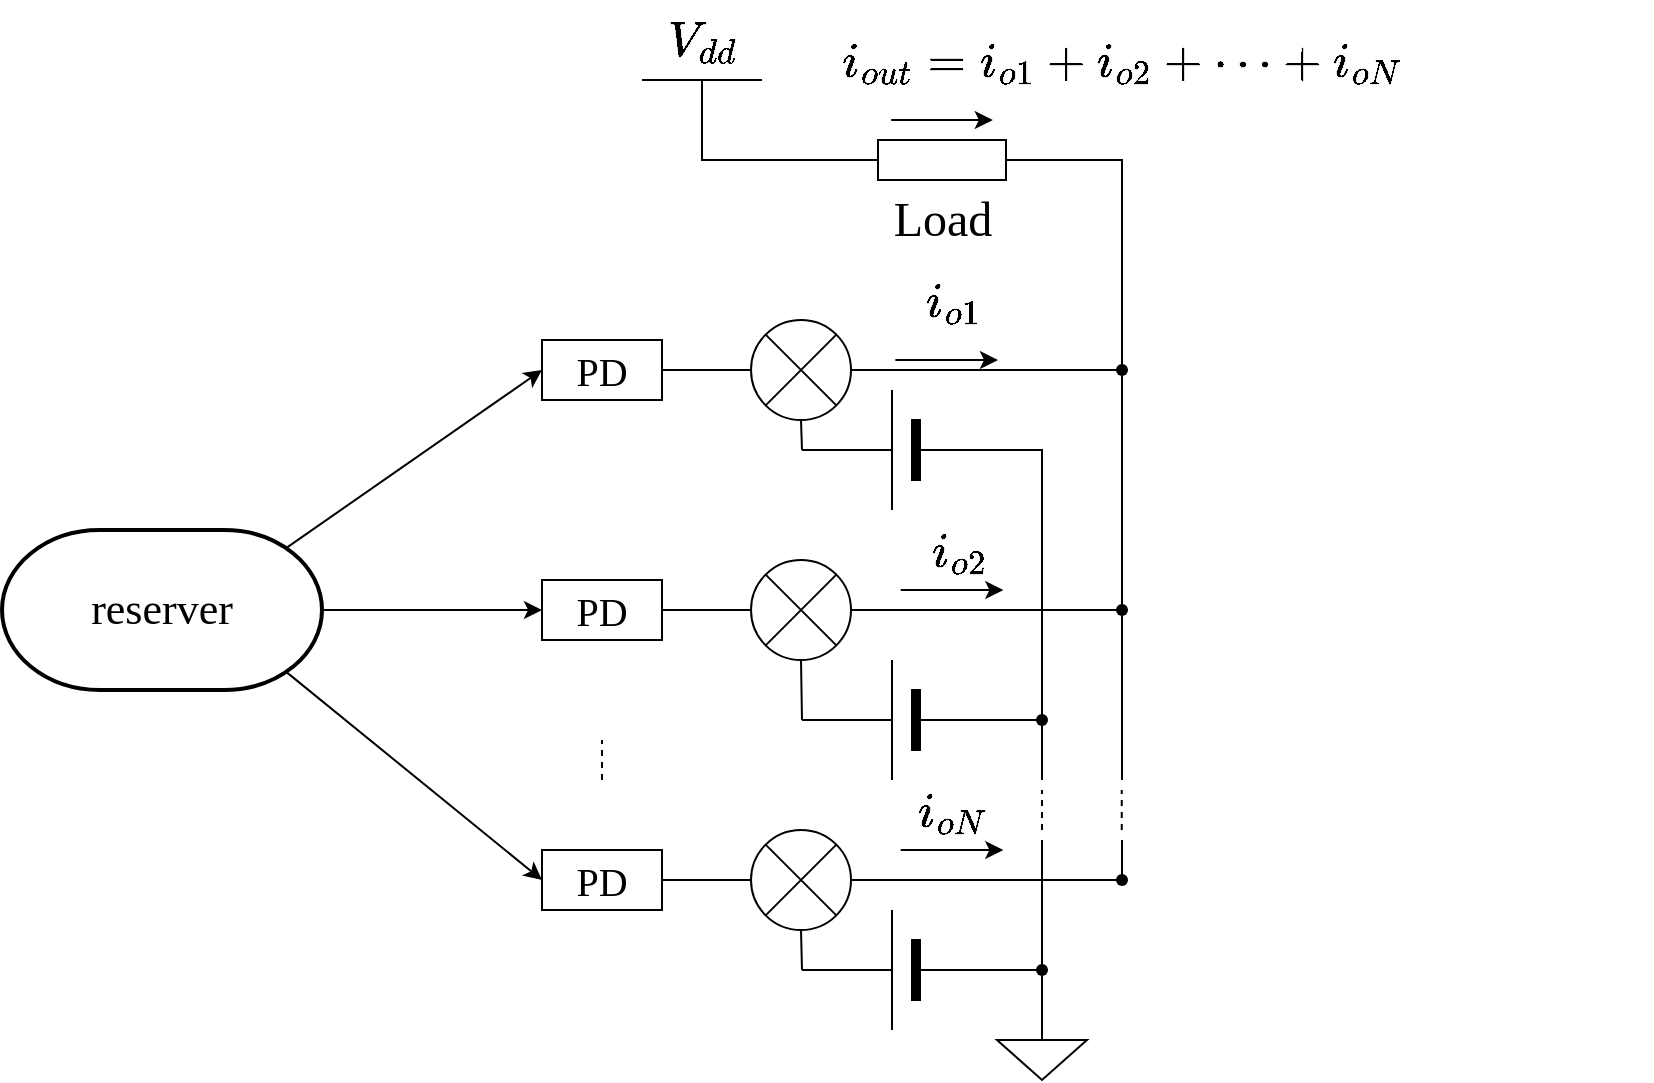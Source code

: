 <mxfile version="21.1.2" type="device">
  <diagram id="sZmBBNWmDqwiIwYOH3dT" name="ページ1">
    <mxGraphModel dx="2245" dy="828" grid="1" gridSize="10" guides="1" tooltips="1" connect="1" arrows="1" fold="1" page="1" pageScale="1" pageWidth="827" pageHeight="1169" math="1" shadow="0">
      <root>
        <mxCell id="0" />
        <mxCell id="1" parent="0" />
        <mxCell id="sM9Hsei2VpiLn50eJKmF-10" style="edgeStyle=orthogonalEdgeStyle;shape=connector;rounded=0;orthogonalLoop=1;jettySize=auto;html=1;exitX=1;exitY=0.5;exitDx=0;exitDy=0;exitPerimeter=0;entryX=0;entryY=0.5;entryDx=0;entryDy=0;labelBackgroundColor=default;strokeColor=default;fontFamily=Helvetica;fontSize=20;fontColor=default;endArrow=classic;endFill=1;" parent="1" source="Hjj0G8AyeiRRW__24r9A-1" target="sM9Hsei2VpiLn50eJKmF-4" edge="1">
          <mxGeometry relative="1" as="geometry">
            <Array as="points">
              <mxPoint x="-610" y="345" />
              <mxPoint x="-610" y="345" />
            </Array>
          </mxGeometry>
        </mxCell>
        <mxCell id="Hjj0G8AyeiRRW__24r9A-1" value="&lt;font face=&quot;Times New Roman&quot; data-font-src=&quot;https://fonts.googleapis.com/css?family=Zen+Old+Mincho&quot; style=&quot;font-size: 22px;&quot;&gt;reserver&lt;/font&gt;" style="strokeWidth=2;html=1;shape=mxgraph.flowchart.terminator;whiteSpace=wrap;" parent="1" vertex="1">
          <mxGeometry x="-800" y="305" width="160" height="80" as="geometry" />
        </mxCell>
        <mxCell id="Hjj0G8AyeiRRW__24r9A-108" style="edgeStyle=orthogonalEdgeStyle;shape=connector;rounded=0;orthogonalLoop=1;jettySize=auto;html=1;exitX=1;exitY=0.5;exitDx=0;exitDy=0;exitPerimeter=0;labelBackgroundColor=default;strokeColor=default;fontFamily=Helvetica;fontSize=17;fontColor=default;endArrow=none;endFill=0;" parent="1" source="Hjj0G8AyeiRRW__24r9A-88" target="Hjj0G8AyeiRRW__24r9A-107" edge="1">
          <mxGeometry relative="1" as="geometry" />
        </mxCell>
        <mxCell id="sM9Hsei2VpiLn50eJKmF-6" style="edgeStyle=orthogonalEdgeStyle;rounded=0;orthogonalLoop=1;jettySize=auto;html=1;exitX=0;exitY=0.5;exitDx=0;exitDy=0;exitPerimeter=0;entryX=1;entryY=0.5;entryDx=0;entryDy=0;fontSize=20;endArrow=none;endFill=0;" parent="1" source="Hjj0G8AyeiRRW__24r9A-88" target="sM9Hsei2VpiLn50eJKmF-3" edge="1">
          <mxGeometry relative="1" as="geometry" />
        </mxCell>
        <mxCell id="Hjj0G8AyeiRRW__24r9A-88" value="" style="verticalLabelPosition=bottom;shadow=0;dashed=0;align=center;html=1;verticalAlign=top;shape=mxgraph.electrical.abstract.multiplier;fontFamily=Helvetica;fontSize=17;fontColor=default;" parent="1" vertex="1">
          <mxGeometry x="-425.5" y="200" width="50" height="50" as="geometry" />
        </mxCell>
        <mxCell id="XAscdlwzaALf5q-5Sy4G-15" style="edgeStyle=orthogonalEdgeStyle;shape=connector;rounded=0;orthogonalLoop=1;jettySize=auto;html=1;exitX=0.5;exitY=0;exitDx=0;exitDy=0;exitPerimeter=0;labelBackgroundColor=default;strokeColor=default;align=center;verticalAlign=middle;fontFamily=Helvetica;fontSize=11;fontColor=default;endArrow=none;endFill=0;" parent="1" source="Hjj0G8AyeiRRW__24r9A-89" target="XAscdlwzaALf5q-5Sy4G-12" edge="1">
          <mxGeometry relative="1" as="geometry" />
        </mxCell>
        <mxCell id="Hjj0G8AyeiRRW__24r9A-89" value="" style="pointerEvents=1;verticalLabelPosition=bottom;shadow=0;dashed=0;align=center;html=1;verticalAlign=top;shape=mxgraph.electrical.signal_sources.signal_ground;fontFamily=Helvetica;fontSize=17;fontColor=default;" parent="1" vertex="1">
          <mxGeometry x="-302.5" y="550" width="45" height="30" as="geometry" />
        </mxCell>
        <mxCell id="Hjj0G8AyeiRRW__24r9A-110" style="edgeStyle=orthogonalEdgeStyle;shape=connector;rounded=0;orthogonalLoop=1;jettySize=auto;html=1;exitX=1;exitY=0.5;exitDx=0;exitDy=0;exitPerimeter=0;entryX=-0.089;entryY=0.579;entryDx=0;entryDy=0;entryPerimeter=0;labelBackgroundColor=default;strokeColor=default;fontFamily=Helvetica;fontSize=17;fontColor=default;endArrow=none;endFill=0;" parent="1" source="Hjj0G8AyeiRRW__24r9A-90" target="Hjj0G8AyeiRRW__24r9A-109" edge="1">
          <mxGeometry relative="1" as="geometry" />
        </mxCell>
        <mxCell id="Hjj0G8AyeiRRW__24r9A-90" value="" style="verticalLabelPosition=bottom;shadow=0;dashed=0;align=center;html=1;verticalAlign=top;shape=mxgraph.electrical.abstract.multiplier;fontFamily=Helvetica;fontSize=17;fontColor=default;" parent="1" vertex="1">
          <mxGeometry x="-425.5" y="320" width="50" height="50" as="geometry" />
        </mxCell>
        <mxCell id="Hjj0G8AyeiRRW__24r9A-113" style="edgeStyle=orthogonalEdgeStyle;shape=connector;rounded=0;orthogonalLoop=1;jettySize=auto;html=1;exitX=1;exitY=0.5;exitDx=0;exitDy=0;exitPerimeter=0;entryX=-0.032;entryY=0.507;entryDx=0;entryDy=0;entryPerimeter=0;labelBackgroundColor=default;strokeColor=default;fontFamily=Helvetica;fontSize=17;fontColor=default;endArrow=none;endFill=0;" parent="1" source="Hjj0G8AyeiRRW__24r9A-91" target="Hjj0G8AyeiRRW__24r9A-112" edge="1">
          <mxGeometry relative="1" as="geometry" />
        </mxCell>
        <mxCell id="Hjj0G8AyeiRRW__24r9A-91" value="" style="verticalLabelPosition=bottom;shadow=0;dashed=0;align=center;html=1;verticalAlign=top;shape=mxgraph.electrical.abstract.multiplier;fontFamily=Helvetica;fontSize=17;fontColor=default;" parent="1" vertex="1">
          <mxGeometry x="-425.5" y="455" width="50" height="50" as="geometry" />
        </mxCell>
        <mxCell id="Hjj0G8AyeiRRW__24r9A-106" style="edgeStyle=orthogonalEdgeStyle;shape=connector;rounded=0;orthogonalLoop=1;jettySize=auto;html=1;exitX=0;exitY=0.5;exitDx=0;exitDy=0;exitPerimeter=0;labelBackgroundColor=default;strokeColor=default;fontFamily=Helvetica;fontSize=17;fontColor=default;endArrow=none;endFill=0;entryX=0.568;entryY=1.021;entryDx=0;entryDy=0;entryPerimeter=0;" parent="1" source="Hjj0G8AyeiRRW__24r9A-103" target="Hjj0G8AyeiRRW__24r9A-107" edge="1">
          <mxGeometry relative="1" as="geometry">
            <mxPoint x="-240" y="230" as="targetPoint" />
            <Array as="points">
              <mxPoint x="-240" y="120" />
            </Array>
          </mxGeometry>
        </mxCell>
        <mxCell id="Hjj0G8AyeiRRW__24r9A-103" value="" style="pointerEvents=1;verticalLabelPosition=bottom;shadow=0;dashed=0;align=center;html=1;verticalAlign=top;shape=mxgraph.electrical.resistors.resistor_1;direction=west;fontFamily=Helvetica;fontSize=17;fontColor=default;" parent="1" vertex="1">
          <mxGeometry x="-380" y="110" width="100" height="20" as="geometry" />
        </mxCell>
        <mxCell id="Hjj0G8AyeiRRW__24r9A-105" style="edgeStyle=orthogonalEdgeStyle;shape=connector;rounded=0;orthogonalLoop=1;jettySize=auto;html=1;entryX=1;entryY=0.5;entryDx=0;entryDy=0;entryPerimeter=0;labelBackgroundColor=default;strokeColor=default;fontFamily=Helvetica;fontSize=17;fontColor=default;endArrow=none;endFill=0;" parent="1" target="Hjj0G8AyeiRRW__24r9A-103" edge="1">
          <mxGeometry relative="1" as="geometry">
            <Array as="points">
              <mxPoint x="-450" y="120" />
            </Array>
            <mxPoint x="-450" y="80" as="sourcePoint" />
            <mxPoint x="-400" y="120" as="targetPoint" />
          </mxGeometry>
        </mxCell>
        <mxCell id="Hjj0G8AyeiRRW__24r9A-107" value="" style="shape=waypoint;sketch=0;fillStyle=solid;size=6;pointerEvents=1;points=[];fillColor=none;resizable=0;rotatable=0;perimeter=centerPerimeter;snapToPoint=1;fontFamily=Helvetica;fontSize=11;fontColor=default;" parent="1" vertex="1">
          <mxGeometry x="-260" y="205" width="40" height="40" as="geometry" />
        </mxCell>
        <mxCell id="Hjj0G8AyeiRRW__24r9A-111" style="edgeStyle=orthogonalEdgeStyle;shape=connector;rounded=0;orthogonalLoop=1;jettySize=auto;html=1;entryX=0.539;entryY=1.036;entryDx=0;entryDy=0;entryPerimeter=0;labelBackgroundColor=default;strokeColor=default;fontFamily=Helvetica;fontSize=17;fontColor=default;endArrow=none;endFill=0;" parent="1" source="Hjj0G8AyeiRRW__24r9A-109" target="Hjj0G8AyeiRRW__24r9A-107" edge="1">
          <mxGeometry relative="1" as="geometry" />
        </mxCell>
        <mxCell id="Hjj0G8AyeiRRW__24r9A-109" value="" style="shape=waypoint;sketch=0;fillStyle=solid;size=6;pointerEvents=1;points=[];fillColor=none;resizable=0;rotatable=0;perimeter=centerPerimeter;snapToPoint=1;fontFamily=Helvetica;fontSize=11;fontColor=default;" parent="1" vertex="1">
          <mxGeometry x="-260" y="325" width="40" height="40" as="geometry" />
        </mxCell>
        <mxCell id="Hjj0G8AyeiRRW__24r9A-112" value="" style="shape=waypoint;sketch=0;fillStyle=solid;size=6;pointerEvents=1;points=[];fillColor=none;resizable=0;rotatable=0;perimeter=centerPerimeter;snapToPoint=1;fontFamily=Helvetica;fontSize=11;fontColor=default;" parent="1" vertex="1">
          <mxGeometry x="-260" y="460" width="40" height="40" as="geometry" />
        </mxCell>
        <mxCell id="Hjj0G8AyeiRRW__24r9A-115" value="" style="endArrow=none;html=1;rounded=0;labelBackgroundColor=default;strokeColor=default;fontFamily=Helvetica;fontSize=11;fontColor=default;shape=connector;" parent="1" target="Hjj0G8AyeiRRW__24r9A-109" edge="1">
          <mxGeometry width="50" height="50" relative="1" as="geometry">
            <mxPoint x="-240" y="430" as="sourcePoint" />
            <mxPoint x="-250" y="360" as="targetPoint" />
          </mxGeometry>
        </mxCell>
        <mxCell id="Hjj0G8AyeiRRW__24r9A-116" value="" style="endArrow=none;html=1;rounded=0;labelBackgroundColor=default;strokeColor=default;fontFamily=Helvetica;fontSize=11;fontColor=default;shape=connector;exitX=0.492;exitY=0.035;exitDx=0;exitDy=0;exitPerimeter=0;" parent="1" source="Hjj0G8AyeiRRW__24r9A-112" edge="1">
          <mxGeometry width="50" height="50" relative="1" as="geometry">
            <mxPoint x="-260" y="410" as="sourcePoint" />
            <mxPoint x="-240" y="460" as="targetPoint" />
          </mxGeometry>
        </mxCell>
        <mxCell id="sM9Hsei2VpiLn50eJKmF-1" value="&lt;font style=&quot;font-size: 24px;&quot;&gt;&lt;font data-font-src=&quot;https://fonts.googleapis.com/css?family=Zen+Old+Mincho&quot;&gt;Load&lt;/font&gt;&lt;br&gt;&lt;/font&gt;" style="text;html=1;align=center;verticalAlign=middle;resizable=0;points=[];autosize=1;strokeColor=none;fillColor=none;fontSize=11;fontFamily=Times New Roman;fontColor=default;" parent="1" vertex="1">
          <mxGeometry x="-365" y="130" width="70" height="40" as="geometry" />
        </mxCell>
        <mxCell id="sM9Hsei2VpiLn50eJKmF-2" value="" style="endArrow=classic;html=1;rounded=0;labelBackgroundColor=default;strokeColor=default;fontFamily=Helvetica;fontSize=11;fontColor=default;shape=connector;" parent="1" edge="1">
          <mxGeometry x="-1" y="-4" width="50" height="50" relative="1" as="geometry">
            <mxPoint x="-355.42" y="100" as="sourcePoint" />
            <mxPoint x="-304.59" y="100" as="targetPoint" />
            <mxPoint as="offset" />
          </mxGeometry>
        </mxCell>
        <mxCell id="sM9Hsei2VpiLn50eJKmF-3" value="&lt;span style=&quot;font-size: 20px;&quot;&gt;&lt;font data-font-src=&quot;https://fonts.googleapis.com/css?family=Zen+Old+Mincho&quot;&gt;PD&lt;/font&gt;&lt;/span&gt;" style="rounded=0;whiteSpace=wrap;html=1;fontFamily=Times New Roman;" parent="1" vertex="1">
          <mxGeometry x="-530" y="210" width="60" height="30" as="geometry" />
        </mxCell>
        <mxCell id="sM9Hsei2VpiLn50eJKmF-7" style="edgeStyle=orthogonalEdgeStyle;shape=connector;rounded=0;orthogonalLoop=1;jettySize=auto;html=1;exitX=1;exitY=0.5;exitDx=0;exitDy=0;entryX=0;entryY=0.5;entryDx=0;entryDy=0;entryPerimeter=0;labelBackgroundColor=default;strokeColor=default;fontFamily=Helvetica;fontSize=20;fontColor=default;endArrow=none;endFill=0;" parent="1" source="sM9Hsei2VpiLn50eJKmF-4" target="Hjj0G8AyeiRRW__24r9A-90" edge="1">
          <mxGeometry relative="1" as="geometry" />
        </mxCell>
        <mxCell id="sM9Hsei2VpiLn50eJKmF-4" value="&lt;span style=&quot;font-size: 20px;&quot;&gt;&lt;font data-font-src=&quot;https://fonts.googleapis.com/css?family=Zen+Old+Mincho&quot;&gt;PD&lt;/font&gt;&lt;/span&gt;" style="rounded=0;whiteSpace=wrap;html=1;fontFamily=Times New Roman;" parent="1" vertex="1">
          <mxGeometry x="-530" y="330" width="60" height="30" as="geometry" />
        </mxCell>
        <mxCell id="sM9Hsei2VpiLn50eJKmF-8" style="edgeStyle=orthogonalEdgeStyle;shape=connector;rounded=0;orthogonalLoop=1;jettySize=auto;html=1;exitX=1;exitY=0.5;exitDx=0;exitDy=0;entryX=0;entryY=0.5;entryDx=0;entryDy=0;entryPerimeter=0;labelBackgroundColor=default;strokeColor=default;fontFamily=Helvetica;fontSize=20;fontColor=default;endArrow=none;endFill=0;" parent="1" source="sM9Hsei2VpiLn50eJKmF-5" target="Hjj0G8AyeiRRW__24r9A-91" edge="1">
          <mxGeometry relative="1" as="geometry" />
        </mxCell>
        <mxCell id="sM9Hsei2VpiLn50eJKmF-5" value="&lt;span style=&quot;font-size: 20px;&quot;&gt;&lt;font data-font-src=&quot;https://fonts.googleapis.com/css?family=Zen+Old+Mincho&quot;&gt;PD&lt;/font&gt;&lt;/span&gt;" style="rounded=0;whiteSpace=wrap;html=1;fontFamily=Times New Roman;" parent="1" vertex="1">
          <mxGeometry x="-530" y="465" width="60" height="30" as="geometry" />
        </mxCell>
        <mxCell id="sM9Hsei2VpiLn50eJKmF-9" value="" style="endArrow=classic;html=1;rounded=0;labelBackgroundColor=default;strokeColor=default;fontFamily=Helvetica;fontSize=11;fontColor=default;shape=connector;exitX=0.89;exitY=0.11;exitDx=0;exitDy=0;exitPerimeter=0;entryX=0;entryY=0.5;entryDx=0;entryDy=0;" parent="1" source="Hjj0G8AyeiRRW__24r9A-1" target="sM9Hsei2VpiLn50eJKmF-3" edge="1">
          <mxGeometry x="-1" y="-4" width="50" height="50" relative="1" as="geometry">
            <mxPoint x="-590" y="359.71" as="sourcePoint" />
            <mxPoint x="-539.76" y="359.71" as="targetPoint" />
            <mxPoint as="offset" />
          </mxGeometry>
        </mxCell>
        <mxCell id="sM9Hsei2VpiLn50eJKmF-12" value="" style="endArrow=classic;html=1;rounded=0;labelBackgroundColor=default;strokeColor=default;fontFamily=Helvetica;fontSize=11;fontColor=default;shape=connector;exitX=0.89;exitY=0.89;exitDx=0;exitDy=0;exitPerimeter=0;entryX=0;entryY=0.5;entryDx=0;entryDy=0;" parent="1" source="Hjj0G8AyeiRRW__24r9A-1" target="sM9Hsei2VpiLn50eJKmF-5" edge="1">
          <mxGeometry x="-1" y="-4" width="50" height="50" relative="1" as="geometry">
            <mxPoint x="-519.76" y="350" as="sourcePoint" />
            <mxPoint x="-570" y="350" as="targetPoint" />
            <mxPoint as="offset" />
          </mxGeometry>
        </mxCell>
        <mxCell id="sM9Hsei2VpiLn50eJKmF-13" value="" style="endArrow=none;dashed=1;html=1;rounded=0;labelBackgroundColor=default;strokeColor=default;fontFamily=Helvetica;fontSize=20;fontColor=default;shape=connector;" parent="1" edge="1">
          <mxGeometry x="-1" y="-100" width="50" height="50" relative="1" as="geometry">
            <mxPoint x="-500" y="430" as="sourcePoint" />
            <mxPoint x="-500" y="410" as="targetPoint" />
            <mxPoint as="offset" />
          </mxGeometry>
        </mxCell>
        <mxCell id="sM9Hsei2VpiLn50eJKmF-15" value="" style="endArrow=none;dashed=1;html=1;rounded=0;labelBackgroundColor=default;strokeColor=default;fontFamily=Helvetica;fontSize=20;fontColor=default;shape=connector;" parent="1" edge="1">
          <mxGeometry x="-1" y="-100" width="50" height="50" relative="1" as="geometry">
            <mxPoint x="-280" y="455" as="sourcePoint" />
            <mxPoint x="-280" y="435" as="targetPoint" />
            <mxPoint as="offset" />
          </mxGeometry>
        </mxCell>
        <mxCell id="sM9Hsei2VpiLn50eJKmF-16" value="" style="endArrow=none;dashed=1;html=1;rounded=0;labelBackgroundColor=default;strokeColor=default;fontFamily=Helvetica;fontSize=20;fontColor=default;shape=connector;" parent="1" edge="1">
          <mxGeometry x="-1" y="-100" width="50" height="50" relative="1" as="geometry">
            <mxPoint x="-240.12" y="455" as="sourcePoint" />
            <mxPoint x="-240.12" y="435" as="targetPoint" />
            <mxPoint as="offset" />
          </mxGeometry>
        </mxCell>
        <mxCell id="3ONRd12oqi2H5g-bq_vQ-2" value="" style="endArrow=none;html=1;rounded=0;fontFamily=Times New Roman;" parent="1" edge="1">
          <mxGeometry width="50" height="50" relative="1" as="geometry">
            <mxPoint x="-480" y="80" as="sourcePoint" />
            <mxPoint x="-420" y="80" as="targetPoint" />
          </mxGeometry>
        </mxCell>
        <mxCell id="3ONRd12oqi2H5g-bq_vQ-3" value="&lt;font style=&quot;font-size: 24px;&quot;&gt;&lt;font data-font-src=&quot;https://fonts.googleapis.com/css?family=Zen+Old+Mincho&quot;&gt;`V_{dd}`&lt;/font&gt;&lt;br&gt;&lt;/font&gt;" style="text;html=1;align=center;verticalAlign=middle;resizable=0;points=[];autosize=1;strokeColor=none;fillColor=none;fontSize=11;fontFamily=Times New Roman;fontColor=default;" parent="1" vertex="1">
          <mxGeometry x="-510" y="40" width="120" height="40" as="geometry" />
        </mxCell>
        <mxCell id="XAscdlwzaALf5q-5Sy4G-1" value="&lt;span style=&quot;font-size: 24px;&quot;&gt;`i_{out}=i_{o1}+i_{o2}+\cdots +i_{oN}`&lt;/span&gt;" style="text;html=1;align=center;verticalAlign=middle;resizable=0;points=[];autosize=1;strokeColor=none;fillColor=none;fontSize=11;fontFamily=BKM-cmmi10;fontColor=default;" parent="1" vertex="1">
          <mxGeometry x="-505" y="50" width="530" height="40" as="geometry" />
        </mxCell>
        <mxCell id="XAscdlwzaALf5q-5Sy4G-2" value="" style="verticalLabelPosition=bottom;shadow=0;dashed=0;align=center;fillColor=strokeColor;html=1;verticalAlign=top;strokeWidth=1;shape=mxgraph.electrical.miscellaneous.monocell_battery;direction=west;" parent="1" vertex="1">
          <mxGeometry x="-400" y="370" width="100" height="60" as="geometry" />
        </mxCell>
        <mxCell id="XAscdlwzaALf5q-5Sy4G-3" style="edgeStyle=orthogonalEdgeStyle;rounded=0;orthogonalLoop=1;jettySize=auto;html=1;exitX=1;exitY=0.5;exitDx=0;exitDy=0;exitPerimeter=0;entryX=0.5;entryY=1;entryDx=0;entryDy=0;entryPerimeter=0;endArrow=none;endFill=0;" parent="1" source="XAscdlwzaALf5q-5Sy4G-2" target="Hjj0G8AyeiRRW__24r9A-90" edge="1">
          <mxGeometry relative="1" as="geometry" />
        </mxCell>
        <mxCell id="XAscdlwzaALf5q-5Sy4G-4" value="" style="verticalLabelPosition=bottom;shadow=0;dashed=0;align=center;fillColor=strokeColor;html=1;verticalAlign=top;strokeWidth=1;shape=mxgraph.electrical.miscellaneous.monocell_battery;direction=west;" parent="1" vertex="1">
          <mxGeometry x="-400" y="235" width="100" height="60" as="geometry" />
        </mxCell>
        <mxCell id="XAscdlwzaALf5q-5Sy4G-5" style="edgeStyle=orthogonalEdgeStyle;rounded=0;orthogonalLoop=1;jettySize=auto;html=1;exitX=1;exitY=0.5;exitDx=0;exitDy=0;exitPerimeter=0;entryX=0.5;entryY=1;entryDx=0;entryDy=0;entryPerimeter=0;endArrow=none;endFill=0;" parent="1" source="XAscdlwzaALf5q-5Sy4G-4" target="Hjj0G8AyeiRRW__24r9A-88" edge="1">
          <mxGeometry relative="1" as="geometry" />
        </mxCell>
        <mxCell id="XAscdlwzaALf5q-5Sy4G-9" style="edgeStyle=orthogonalEdgeStyle;shape=connector;rounded=0;orthogonalLoop=1;jettySize=auto;html=1;labelBackgroundColor=default;strokeColor=default;align=center;verticalAlign=middle;fontFamily=Helvetica;fontSize=11;fontColor=default;endArrow=none;endFill=0;" parent="1" source="XAscdlwzaALf5q-5Sy4G-6" edge="1">
          <mxGeometry relative="1" as="geometry">
            <mxPoint x="-280" y="430" as="targetPoint" />
          </mxGeometry>
        </mxCell>
        <mxCell id="XAscdlwzaALf5q-5Sy4G-6" value="" style="shape=waypoint;sketch=0;fillStyle=solid;size=6;pointerEvents=1;points=[];fillColor=none;resizable=0;rotatable=0;perimeter=centerPerimeter;snapToPoint=1;fontFamily=Helvetica;fontSize=11;fontColor=default;" parent="1" vertex="1">
          <mxGeometry x="-290" y="390" width="20" height="20" as="geometry" />
        </mxCell>
        <mxCell id="XAscdlwzaALf5q-5Sy4G-7" style="edgeStyle=orthogonalEdgeStyle;shape=connector;rounded=0;orthogonalLoop=1;jettySize=auto;html=1;exitX=0;exitY=0.5;exitDx=0;exitDy=0;exitPerimeter=0;entryX=0.667;entryY=-0.043;entryDx=0;entryDy=0;entryPerimeter=0;labelBackgroundColor=default;strokeColor=default;align=center;verticalAlign=middle;fontFamily=Helvetica;fontSize=11;fontColor=default;endArrow=none;endFill=0;" parent="1" source="XAscdlwzaALf5q-5Sy4G-4" target="XAscdlwzaALf5q-5Sy4G-6" edge="1">
          <mxGeometry relative="1" as="geometry" />
        </mxCell>
        <mxCell id="XAscdlwzaALf5q-5Sy4G-8" style="edgeStyle=orthogonalEdgeStyle;shape=connector;rounded=0;orthogonalLoop=1;jettySize=auto;html=1;exitX=0;exitY=0.5;exitDx=0;exitDy=0;exitPerimeter=0;entryX=0.048;entryY=0.362;entryDx=0;entryDy=0;entryPerimeter=0;labelBackgroundColor=default;strokeColor=default;align=center;verticalAlign=middle;fontFamily=Helvetica;fontSize=11;fontColor=default;endArrow=none;endFill=0;" parent="1" source="XAscdlwzaALf5q-5Sy4G-2" target="XAscdlwzaALf5q-5Sy4G-6" edge="1">
          <mxGeometry relative="1" as="geometry" />
        </mxCell>
        <mxCell id="XAscdlwzaALf5q-5Sy4G-10" value="" style="verticalLabelPosition=bottom;shadow=0;dashed=0;align=center;fillColor=strokeColor;html=1;verticalAlign=top;strokeWidth=1;shape=mxgraph.electrical.miscellaneous.monocell_battery;direction=west;" parent="1" vertex="1">
          <mxGeometry x="-400" y="495" width="100" height="60" as="geometry" />
        </mxCell>
        <mxCell id="XAscdlwzaALf5q-5Sy4G-11" style="edgeStyle=orthogonalEdgeStyle;shape=connector;rounded=0;orthogonalLoop=1;jettySize=auto;html=1;exitX=1;exitY=0.5;exitDx=0;exitDy=0;exitPerimeter=0;entryX=0.5;entryY=1;entryDx=0;entryDy=0;entryPerimeter=0;labelBackgroundColor=default;strokeColor=default;align=center;verticalAlign=middle;fontFamily=Helvetica;fontSize=11;fontColor=default;endArrow=none;endFill=0;" parent="1" source="XAscdlwzaALf5q-5Sy4G-10" target="Hjj0G8AyeiRRW__24r9A-91" edge="1">
          <mxGeometry relative="1" as="geometry" />
        </mxCell>
        <mxCell id="XAscdlwzaALf5q-5Sy4G-13" style="edgeStyle=orthogonalEdgeStyle;shape=connector;rounded=0;orthogonalLoop=1;jettySize=auto;html=1;labelBackgroundColor=default;strokeColor=default;align=center;verticalAlign=middle;fontFamily=Helvetica;fontSize=11;fontColor=default;endArrow=none;endFill=0;" parent="1" source="XAscdlwzaALf5q-5Sy4G-12" edge="1">
          <mxGeometry relative="1" as="geometry">
            <mxPoint x="-280" y="460" as="targetPoint" />
          </mxGeometry>
        </mxCell>
        <mxCell id="XAscdlwzaALf5q-5Sy4G-12" value="" style="shape=waypoint;sketch=0;fillStyle=solid;size=6;pointerEvents=1;points=[];fillColor=none;resizable=0;rotatable=0;perimeter=centerPerimeter;snapToPoint=1;fontFamily=Helvetica;fontSize=11;fontColor=default;" parent="1" vertex="1">
          <mxGeometry x="-290" y="515" width="20" height="20" as="geometry" />
        </mxCell>
        <mxCell id="XAscdlwzaALf5q-5Sy4G-14" style="edgeStyle=orthogonalEdgeStyle;shape=connector;rounded=0;orthogonalLoop=1;jettySize=auto;html=1;exitX=0;exitY=0.5;exitDx=0;exitDy=0;exitPerimeter=0;entryX=0.071;entryY=0.469;entryDx=0;entryDy=0;entryPerimeter=0;labelBackgroundColor=default;strokeColor=default;align=center;verticalAlign=middle;fontFamily=Helvetica;fontSize=11;fontColor=default;endArrow=none;endFill=0;" parent="1" source="XAscdlwzaALf5q-5Sy4G-10" target="XAscdlwzaALf5q-5Sy4G-12" edge="1">
          <mxGeometry relative="1" as="geometry" />
        </mxCell>
        <mxCell id="XAscdlwzaALf5q-5Sy4G-16" value="" style="endArrow=classic;html=1;rounded=0;labelBackgroundColor=default;strokeColor=default;fontFamily=Helvetica;fontSize=11;fontColor=default;shape=connector;" parent="1" edge="1">
          <mxGeometry x="-1" y="-4" width="50" height="50" relative="1" as="geometry">
            <mxPoint x="-353.33" y="220" as="sourcePoint" />
            <mxPoint x="-302" y="220" as="targetPoint" />
            <mxPoint as="offset" />
          </mxGeometry>
        </mxCell>
        <mxCell id="XAscdlwzaALf5q-5Sy4G-17" value="&lt;span style=&quot;font-size: 24px;&quot;&gt;`i_{o1}`&lt;/span&gt;" style="text;html=1;align=center;verticalAlign=middle;resizable=0;points=[];autosize=1;strokeColor=none;fillColor=none;fontSize=11;fontFamily=BKM-cmmi10;fontColor=default;" parent="1" vertex="1">
          <mxGeometry x="-390" y="170" width="130" height="40" as="geometry" />
        </mxCell>
        <mxCell id="XAscdlwzaALf5q-5Sy4G-18" value="" style="endArrow=classic;html=1;rounded=0;labelBackgroundColor=default;strokeColor=default;fontFamily=Helvetica;fontSize=11;fontColor=default;shape=connector;" parent="1" edge="1">
          <mxGeometry x="-1" y="-4" width="50" height="50" relative="1" as="geometry">
            <mxPoint x="-350.66" y="335" as="sourcePoint" />
            <mxPoint x="-299.33" y="335" as="targetPoint" />
            <mxPoint as="offset" />
          </mxGeometry>
        </mxCell>
        <mxCell id="XAscdlwzaALf5q-5Sy4G-19" value="" style="endArrow=classic;html=1;rounded=0;labelBackgroundColor=default;strokeColor=default;fontFamily=Helvetica;fontSize=11;fontColor=default;shape=connector;" parent="1" edge="1">
          <mxGeometry x="-1" y="-4" width="50" height="50" relative="1" as="geometry">
            <mxPoint x="-350.67" y="465" as="sourcePoint" />
            <mxPoint x="-299.34" y="465" as="targetPoint" />
            <mxPoint as="offset" />
          </mxGeometry>
        </mxCell>
        <mxCell id="XAscdlwzaALf5q-5Sy4G-21" value="&lt;span style=&quot;font-size: 24px;&quot;&gt;`i_{o2}`&lt;/span&gt;" style="text;html=1;align=center;verticalAlign=middle;resizable=0;points=[];autosize=1;strokeColor=none;fillColor=none;fontSize=11;fontFamily=BKM-cmmi10;fontColor=default;" parent="1" vertex="1">
          <mxGeometry x="-387.5" y="295" width="130" height="40" as="geometry" />
        </mxCell>
        <mxCell id="XAscdlwzaALf5q-5Sy4G-22" value="&lt;span style=&quot;font-size: 24px;&quot;&gt;`i_{oN}`&lt;/span&gt;" style="text;html=1;align=center;verticalAlign=middle;resizable=0;points=[];autosize=1;strokeColor=none;fillColor=none;fontSize=11;fontFamily=BKM-cmmi10;fontColor=default;" parent="1" vertex="1">
          <mxGeometry x="-395" y="425" width="140" height="40" as="geometry" />
        </mxCell>
      </root>
    </mxGraphModel>
  </diagram>
</mxfile>
